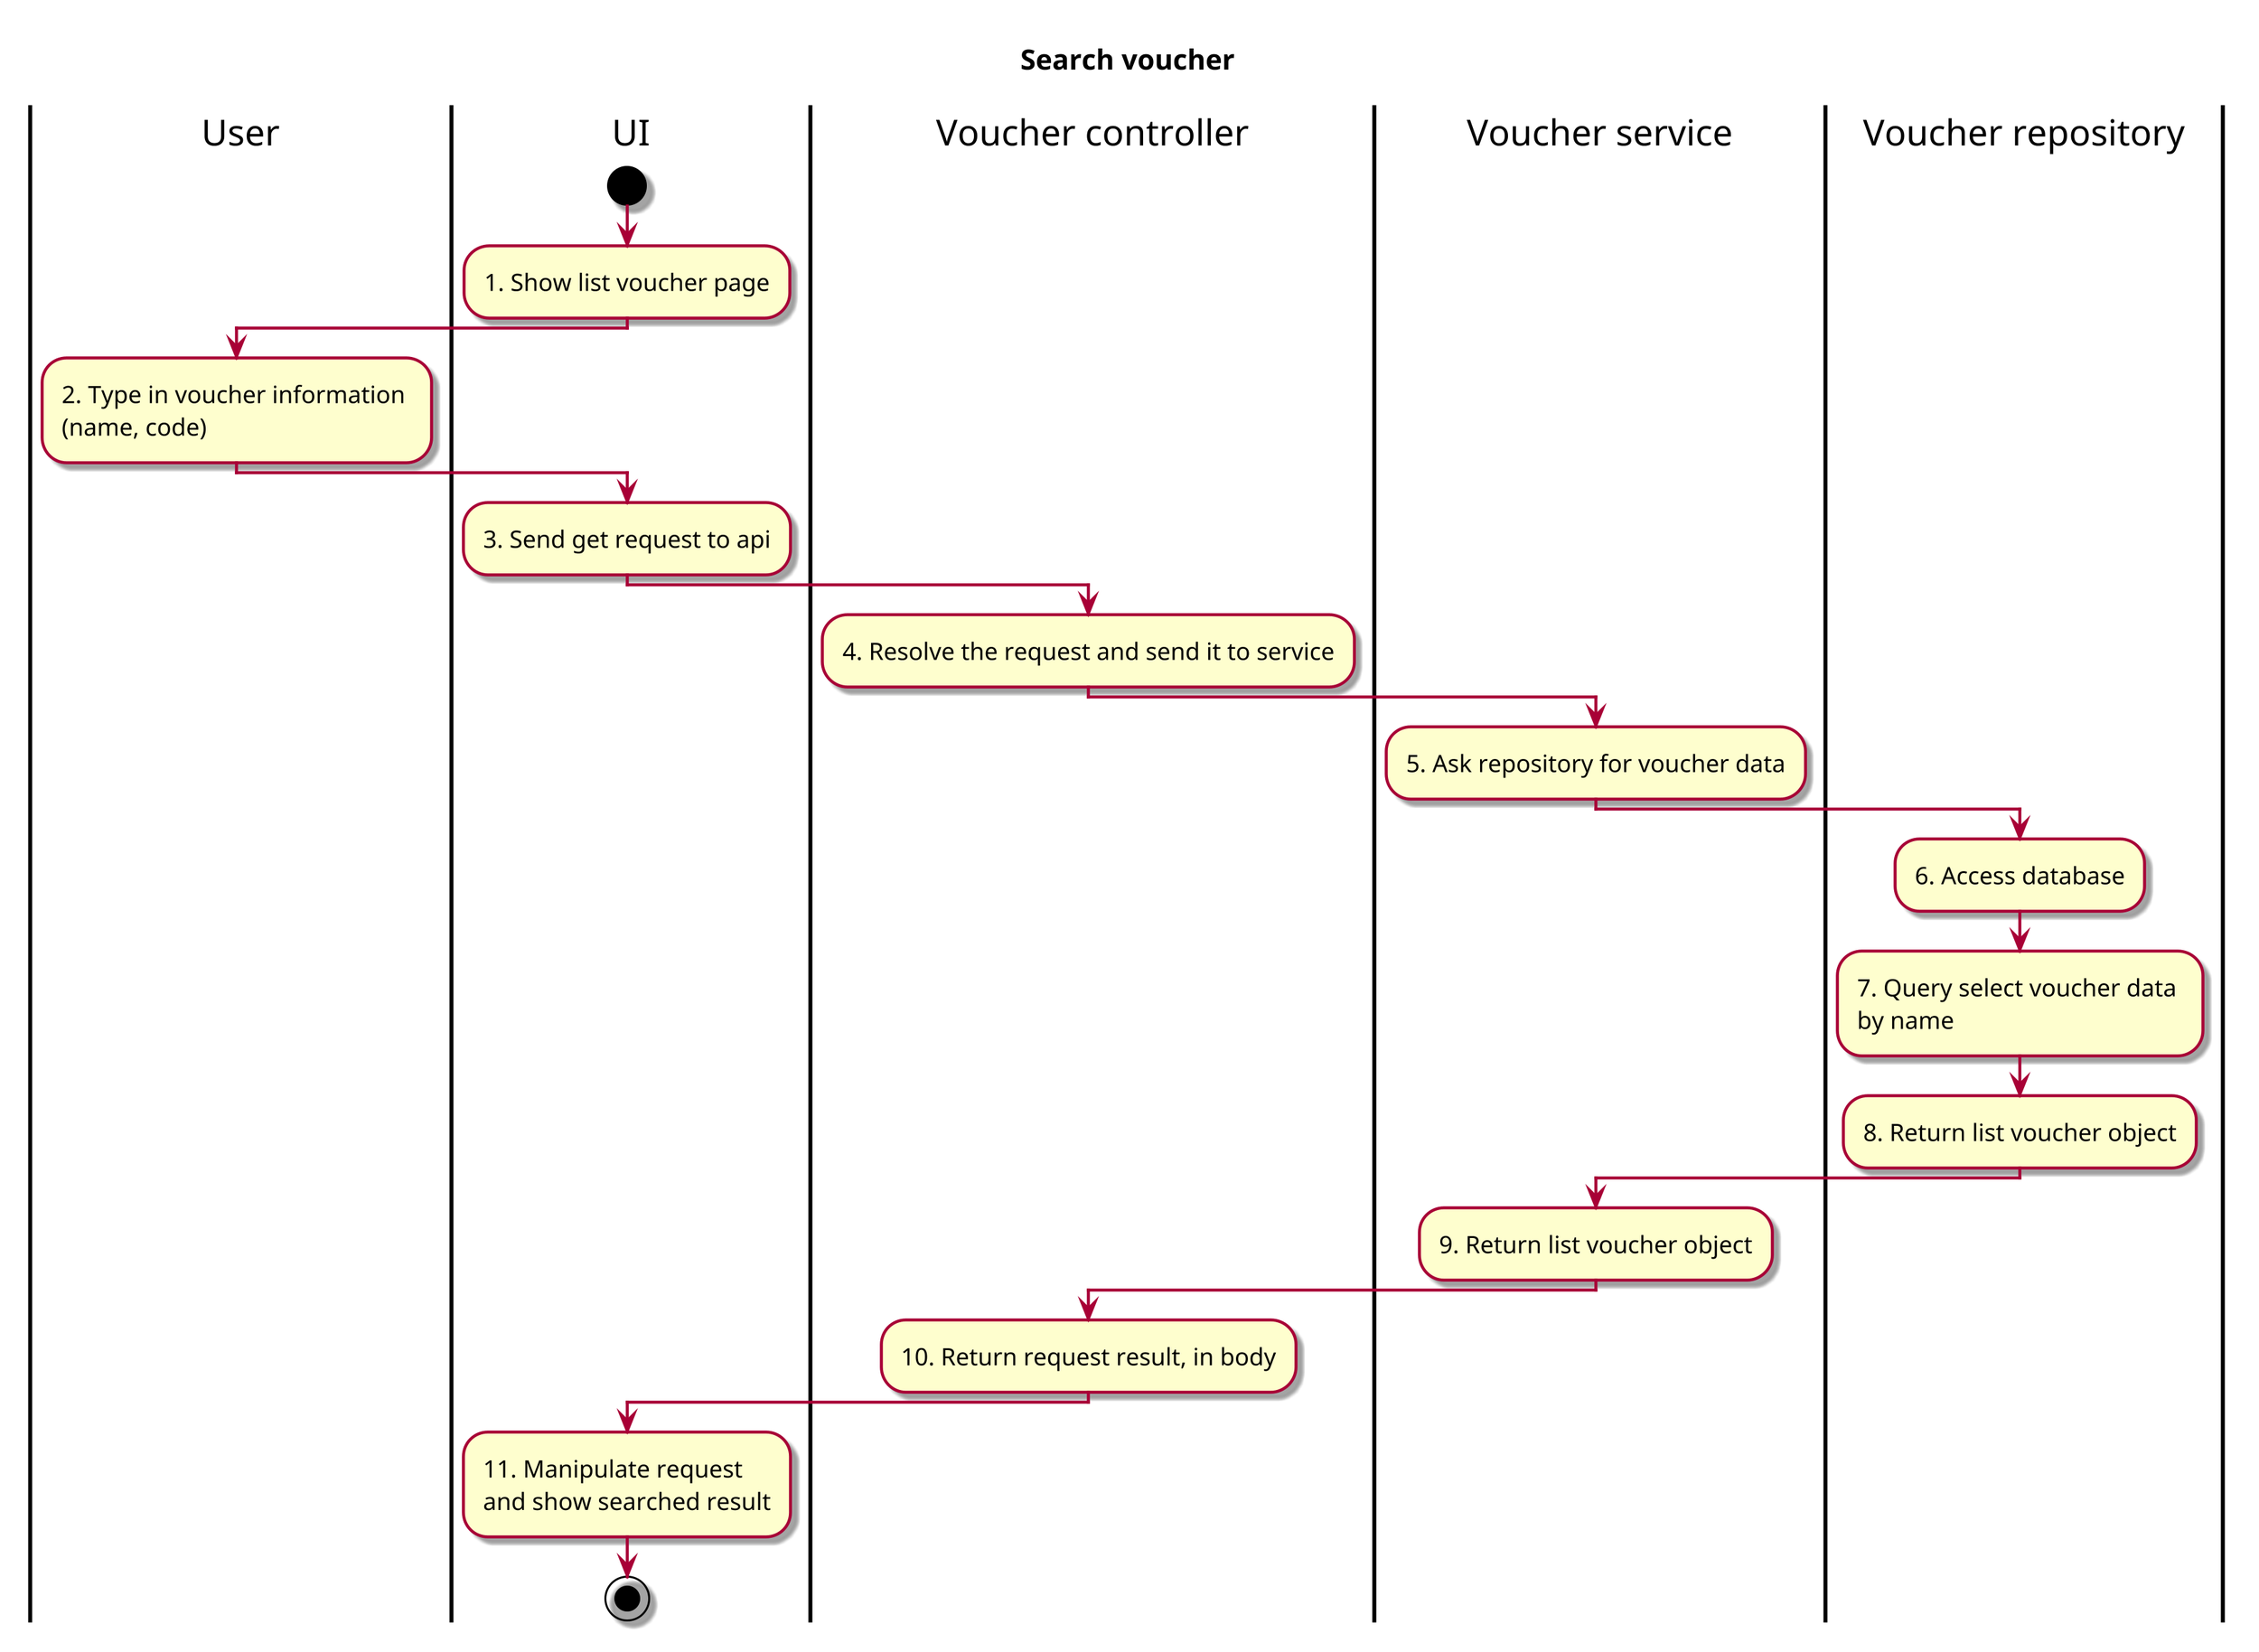 @startuml ActSearch voucher
skin rose
!pragma useVerticalIf on
scale 3

title "Search voucher"

|User|
|UI|
start
    :1. Show list voucher page;
    |User|
    :2. Type in voucher information \n(name, code);
    |UI|
    :3. Send get request to api;
    |Voucher controller|
    :4. Resolve the request and send it to service;
    |Voucher service|
    :5. Ask repository for voucher data;
    |Voucher repository|
    :6. Access database;
    :7. Query select voucher data \nby name;
    :8. Return list voucher object;
    |Voucher service|
    :9. Return list voucher object;
    |Voucher controller|
    :10. Return request result, in body;
    |UI|
    :11. Manipulate request \nand show searched result;
stop




@enduml